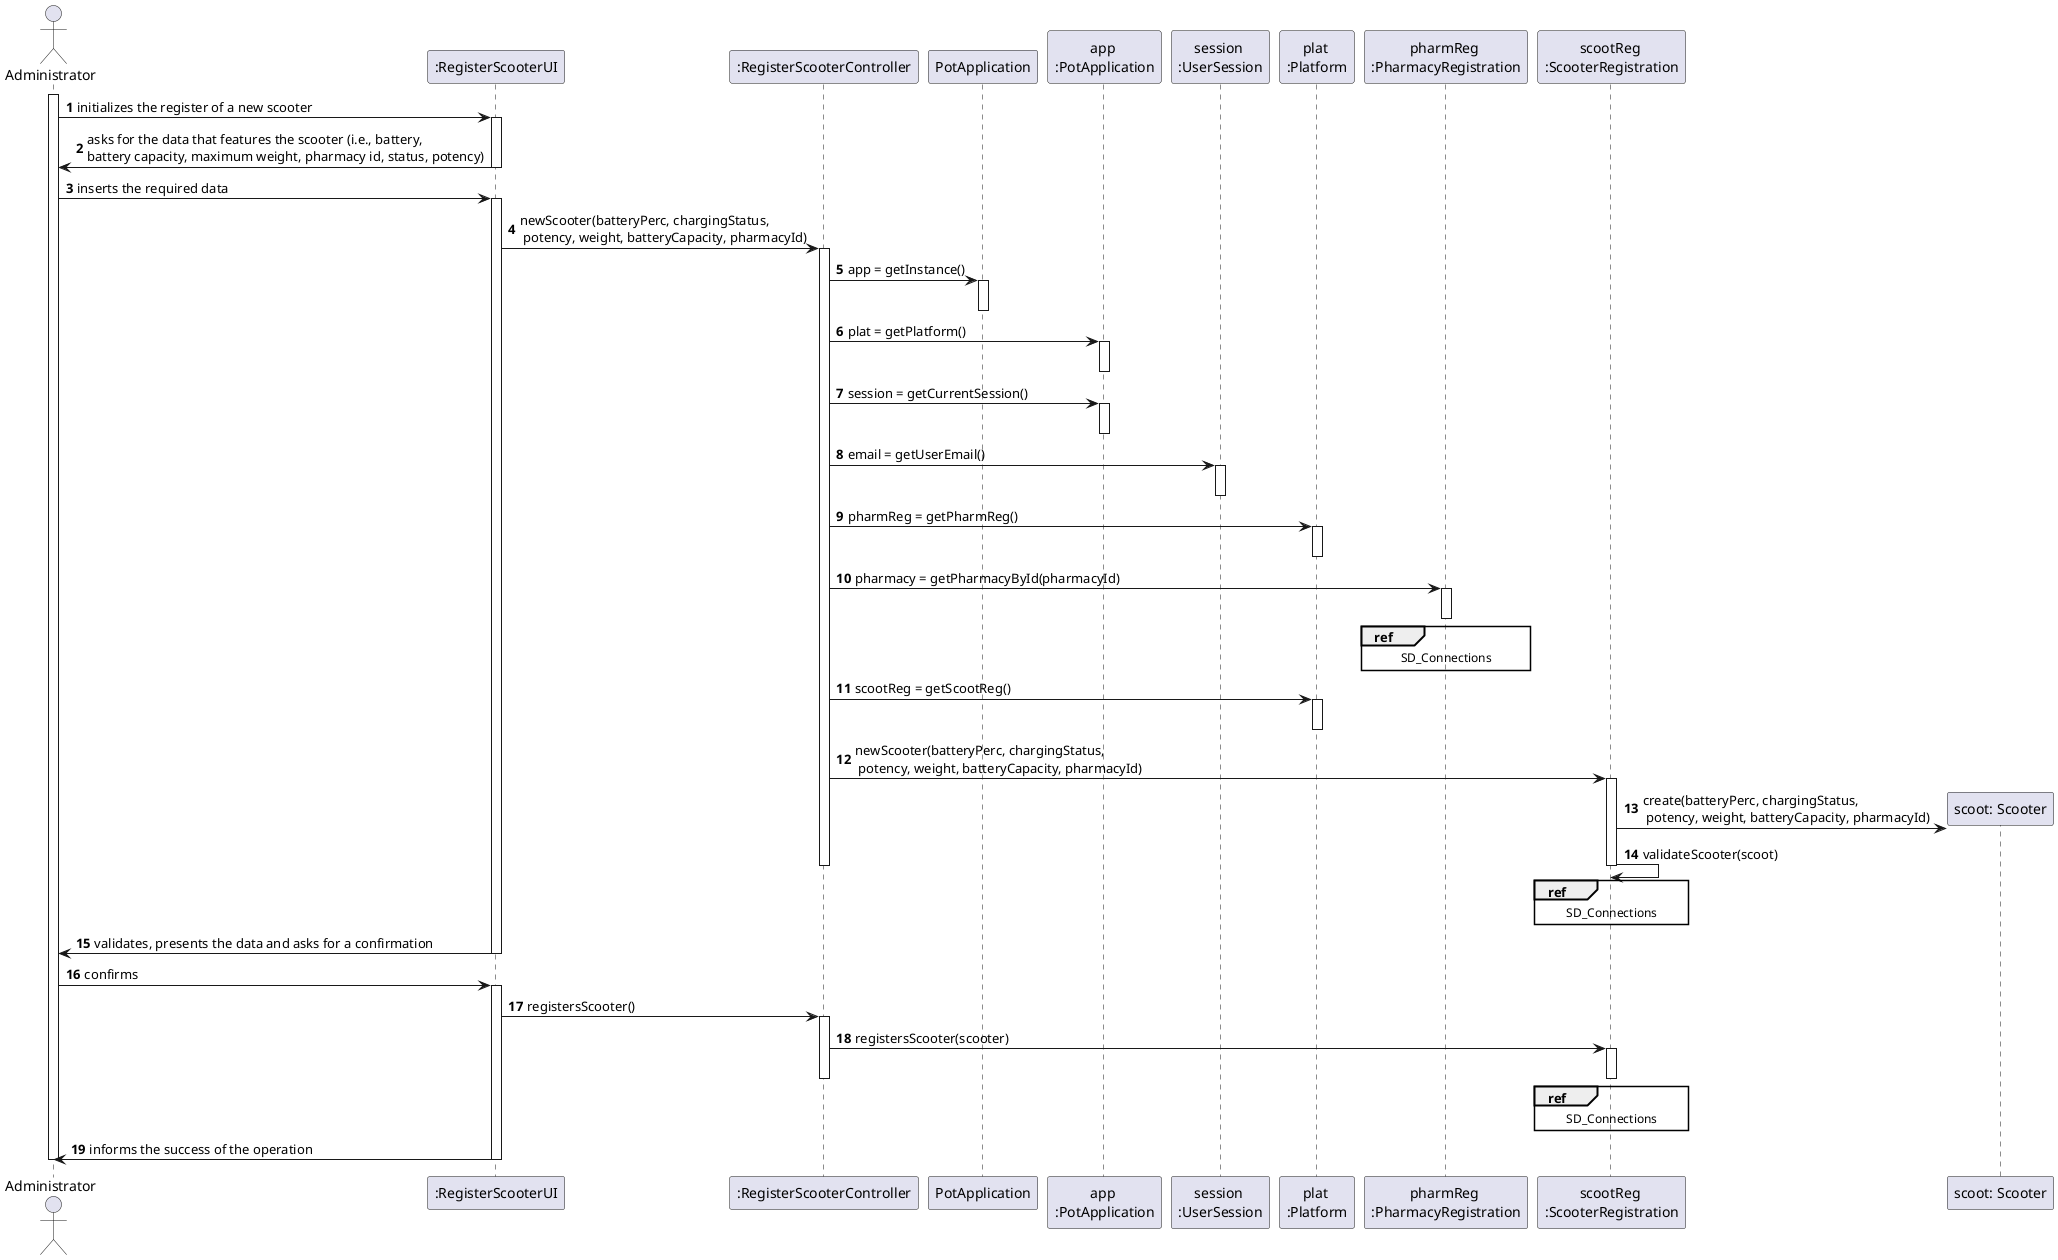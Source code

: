 @startuml
autonumber
actor "Administrator" as ADMIN

participant ":RegisterScooterUI" as UI
participant ":RegisterScooterController" as CTRL
participant "PotApplication" as PA
participant "app \n:PotApplication" as APA
participant "session \n:UserSession" as US
participant "plat \n:Platform" as PLAT
participant "pharmReg \n:PharmacyRegistration" as PH
participant "scootReg \n:ScooterRegistration" as RS
participant "scoot: Scooter" as SC



activate ADMIN

ADMIN -> UI : initializes the register of a new scooter
activate UI
UI -> ADMIN : asks for the data that features the scooter (i.e., battery, \nbattery capacity, maximum weight, pharmacy id, status, potency)
deactivate UI

ADMIN -> UI : inserts the required data
activate UI
UI -> CTRL : newScooter(batteryPerc, chargingStatus,\n potency, weight, batteryCapacity, pharmacyId)
activate CTRL
CTRL -> PA : app = getInstance()
activate PA
deactivate PA
CTRL -> APA : plat = getPlatform()
activate APA
deactivate APA
CTRL -> APA : session = getCurrentSession()
activate APA
deactivate APA
CTRL -> US : email = getUserEmail()
activate US
deactivate US
CTRL -> PLAT : pharmReg = getPharmReg()
activate PLAT
deactivate PLAT
CTRL -> PH : pharmacy = getPharmacyById(pharmacyId)
activate PH
ref over PH
SD_Connections
end ref
deactivate PH
CTRL -> PLAT : scootReg = getScootReg()
activate PLAT
deactivate PLAT
CTRL -> RS : newScooter(batteryPerc, chargingStatus,\n potency, weight, batteryCapacity, pharmacyId)
activate RS
RS -> SC ** : create(batteryPerc, chargingStatus,\n potency, weight, batteryCapacity, pharmacyId)
RS -> RS : validateScooter(scoot)
ref over RS
SD_Connections
end ref
deactivate RS
deactivate CTRL


UI -> ADMIN : validates, presents the data and asks for a confirmation
deactivate UI

ADMIN -> UI : confirms
activate UI
UI -> CTRL : registersScooter()
activate CTRL
CTRL -> RS : registersScooter(scooter)
activate RS
ref over RS
SD_Connections
end ref
deactivate RS
deactivate CTRL
UI -> ADMIN : informs the success of the operation
deactivate UI

deactivate ADMIN

@enduml
